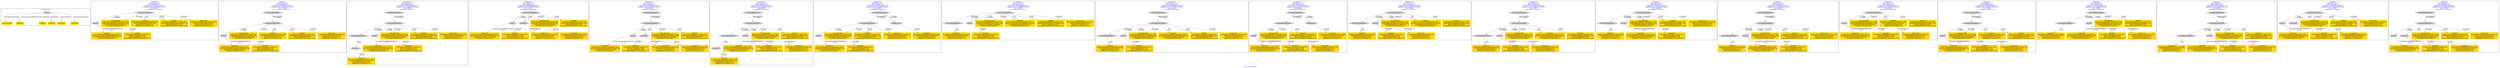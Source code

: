 digraph n0 {
fontcolor="blue"
remincross="true"
label="s11-s-19-artists.json"
subgraph cluster_0 {
label="1-correct model"
n2[style="filled",color="white",fillcolor="lightgray",label="Person1"];
n3[shape="plaintext",style="filled",fillcolor="gold",label="long_biography"];
n4[shape="plaintext",style="filled",fillcolor="gold",label="nationality"];
n5[shape="plaintext",style="filled",fillcolor="gold",label="birthDate"];
n6[shape="plaintext",style="filled",fillcolor="gold",label="deathDate"];
n7[shape="plaintext",style="filled",fillcolor="gold",label="artist_name"];
n8[shape="plaintext",style="filled",fillcolor="gold",label="occupation"];
}
subgraph cluster_1 {
label="candidate 0\nlink coherence:1.0\nnode coherence:1.0\nconfidence:0.4159062472749713\nmapping score:0.5830798602027681\ncost:6.99997\n-precision:0.14-recall:0.17"
n10[style="filled",color="white",fillcolor="lightgray",label="CulturalHeritageObject1"];
n11[style="filled",color="white",fillcolor="lightgray",label="Person1"];
n12[shape="plaintext",style="filled",fillcolor="gold",label="nationality\n[CulturalHeritageObject,description,0.505]\n[Person,countryAssociatedWithThePerson,0.26]\n[CulturalHeritageObject,title,0.194]\n[Document,classLink,0.041]"];
n13[shape="plaintext",style="filled",fillcolor="gold",label="deathDate\n[CulturalHeritageObject,created,0.412]\n[Person,dateOfBirth,0.316]\n[Person,dateOfDeath,0.196]\n[CulturalHeritageObject,provenance,0.075]"];
n14[shape="plaintext",style="filled",fillcolor="gold",label="long_biography\n[CulturalHeritageObject,description,0.705]\n[CulturalHeritageObject,provenance,0.164]\n[CulturalHeritageObject,title,0.069]\n[Document,classLink,0.063]"];
n15[shape="plaintext",style="filled",fillcolor="gold",label="occupation\n[CulturalHeritageObject,description,0.499]\n[CulturalHeritageObject,title,0.202]\n[Document,classLink,0.158]\n[WebResource,classLink,0.14]"];
n16[shape="plaintext",style="filled",fillcolor="gold",label="birthDate\n[CulturalHeritageObject,created,0.709]\n[CulturalHeritageObject,description,0.129]\n[Person,dateOfBirth,0.106]\n[CulturalHeritageObject,provenance,0.056]"];
n17[shape="plaintext",style="filled",fillcolor="gold",label="artist_name\n[CulturalHeritageObject,provenance,0.302]\n[Person,nameOfThePerson,0.29]\n[Document,classLink,0.267]\n[WebResource,classLink,0.141]"];
}
subgraph cluster_2 {
label="candidate 1\nlink coherence:1.0\nnode coherence:1.0\nconfidence:0.4159062472749713\nmapping score:0.5830798602027681\ncost:7.99996\n-precision:0.12-recall:0.17"
n19[style="filled",color="white",fillcolor="lightgray",label="CulturalHeritageObject1"];
n20[style="filled",color="white",fillcolor="lightgray",label="Person1"];
n21[style="filled",color="white",fillcolor="lightgray",label="EuropeanaAggregation1"];
n22[shape="plaintext",style="filled",fillcolor="gold",label="nationality\n[CulturalHeritageObject,description,0.505]\n[Person,countryAssociatedWithThePerson,0.26]\n[CulturalHeritageObject,title,0.194]\n[Document,classLink,0.041]"];
n23[shape="plaintext",style="filled",fillcolor="gold",label="deathDate\n[CulturalHeritageObject,created,0.412]\n[Person,dateOfBirth,0.316]\n[Person,dateOfDeath,0.196]\n[CulturalHeritageObject,provenance,0.075]"];
n24[shape="plaintext",style="filled",fillcolor="gold",label="long_biography\n[CulturalHeritageObject,description,0.705]\n[CulturalHeritageObject,provenance,0.164]\n[CulturalHeritageObject,title,0.069]\n[Document,classLink,0.063]"];
n25[shape="plaintext",style="filled",fillcolor="gold",label="occupation\n[CulturalHeritageObject,description,0.499]\n[CulturalHeritageObject,title,0.202]\n[Document,classLink,0.158]\n[WebResource,classLink,0.14]"];
n26[shape="plaintext",style="filled",fillcolor="gold",label="birthDate\n[CulturalHeritageObject,created,0.709]\n[CulturalHeritageObject,description,0.129]\n[Person,dateOfBirth,0.106]\n[CulturalHeritageObject,provenance,0.056]"];
n27[shape="plaintext",style="filled",fillcolor="gold",label="artist_name\n[CulturalHeritageObject,provenance,0.302]\n[Person,nameOfThePerson,0.29]\n[Document,classLink,0.267]\n[WebResource,classLink,0.141]"];
}
subgraph cluster_3 {
label="candidate 10\nlink coherence:1.0\nnode coherence:1.0\nconfidence:0.4085898788595567\nmapping score:0.5528632929531856\ncost:9.99995\n-precision:0.1-recall:0.17"
n29[style="filled",color="white",fillcolor="lightgray",label="CulturalHeritageObject1"];
n30[style="filled",color="white",fillcolor="lightgray",label="CulturalHeritageObject2"];
n31[style="filled",color="white",fillcolor="lightgray",label="Person1"];
n32[style="filled",color="white",fillcolor="lightgray",label="Document2"];
n33[style="filled",color="white",fillcolor="lightgray",label="EuropeanaAggregation1"];
n34[shape="plaintext",style="filled",fillcolor="gold",label="nationality\n[CulturalHeritageObject,description,0.505]\n[Person,countryAssociatedWithThePerson,0.26]\n[CulturalHeritageObject,title,0.194]\n[Document,classLink,0.041]"];
n35[shape="plaintext",style="filled",fillcolor="gold",label="deathDate\n[CulturalHeritageObject,created,0.412]\n[Person,dateOfBirth,0.316]\n[Person,dateOfDeath,0.196]\n[CulturalHeritageObject,provenance,0.075]"];
n36[shape="plaintext",style="filled",fillcolor="gold",label="occupation\n[CulturalHeritageObject,description,0.499]\n[CulturalHeritageObject,title,0.202]\n[Document,classLink,0.158]\n[WebResource,classLink,0.14]"];
n37[shape="plaintext",style="filled",fillcolor="gold",label="long_biography\n[CulturalHeritageObject,description,0.705]\n[CulturalHeritageObject,provenance,0.164]\n[CulturalHeritageObject,title,0.069]\n[Document,classLink,0.063]"];
n38[shape="plaintext",style="filled",fillcolor="gold",label="birthDate\n[CulturalHeritageObject,created,0.709]\n[CulturalHeritageObject,description,0.129]\n[Person,dateOfBirth,0.106]\n[CulturalHeritageObject,provenance,0.056]"];
n39[shape="plaintext",style="filled",fillcolor="gold",label="artist_name\n[CulturalHeritageObject,provenance,0.302]\n[Person,nameOfThePerson,0.29]\n[Document,classLink,0.267]\n[WebResource,classLink,0.141]"];
}
subgraph cluster_4 {
label="candidate 11\nlink coherence:1.0\nnode coherence:1.0\nconfidence:0.4064996415403575\nmapping score:0.5521665471801191\ncost:7.99997\n-precision:0.25-recall:0.33"
n41[style="filled",color="white",fillcolor="lightgray",label="CulturalHeritageObject1"];
n42[style="filled",color="white",fillcolor="lightgray",label="Person1"];
n43[style="filled",color="white",fillcolor="lightgray",label="Document1"];
n44[shape="plaintext",style="filled",fillcolor="gold",label="nationality\n[CulturalHeritageObject,description,0.505]\n[Person,countryAssociatedWithThePerson,0.26]\n[CulturalHeritageObject,title,0.194]\n[Document,classLink,0.041]"];
n45[shape="plaintext",style="filled",fillcolor="gold",label="deathDate\n[CulturalHeritageObject,created,0.412]\n[Person,dateOfBirth,0.316]\n[Person,dateOfDeath,0.196]\n[CulturalHeritageObject,provenance,0.075]"];
n46[shape="plaintext",style="filled",fillcolor="gold",label="long_biography\n[CulturalHeritageObject,description,0.705]\n[CulturalHeritageObject,provenance,0.164]\n[CulturalHeritageObject,title,0.069]\n[Document,classLink,0.063]"];
n47[shape="plaintext",style="filled",fillcolor="gold",label="artist_name\n[CulturalHeritageObject,provenance,0.302]\n[Person,nameOfThePerson,0.29]\n[Document,classLink,0.267]\n[WebResource,classLink,0.141]"];
n48[shape="plaintext",style="filled",fillcolor="gold",label="birthDate\n[CulturalHeritageObject,created,0.709]\n[CulturalHeritageObject,description,0.129]\n[Person,dateOfBirth,0.106]\n[CulturalHeritageObject,provenance,0.056]"];
n49[shape="plaintext",style="filled",fillcolor="gold",label="occupation\n[CulturalHeritageObject,description,0.499]\n[CulturalHeritageObject,title,0.202]\n[Document,classLink,0.158]\n[WebResource,classLink,0.14]"];
}
subgraph cluster_5 {
label="candidate 12\nlink coherence:1.0\nnode coherence:1.0\nconfidence:0.4064996415403575\nmapping score:0.5521665471801191\ncost:8.99996\n-precision:0.22-recall:0.33"
n51[style="filled",color="white",fillcolor="lightgray",label="CulturalHeritageObject1"];
n52[style="filled",color="white",fillcolor="lightgray",label="Person1"];
n53[style="filled",color="white",fillcolor="lightgray",label="Document1"];
n54[style="filled",color="white",fillcolor="lightgray",label="EuropeanaAggregation1"];
n55[shape="plaintext",style="filled",fillcolor="gold",label="nationality\n[CulturalHeritageObject,description,0.505]\n[Person,countryAssociatedWithThePerson,0.26]\n[CulturalHeritageObject,title,0.194]\n[Document,classLink,0.041]"];
n56[shape="plaintext",style="filled",fillcolor="gold",label="deathDate\n[CulturalHeritageObject,created,0.412]\n[Person,dateOfBirth,0.316]\n[Person,dateOfDeath,0.196]\n[CulturalHeritageObject,provenance,0.075]"];
n57[shape="plaintext",style="filled",fillcolor="gold",label="long_biography\n[CulturalHeritageObject,description,0.705]\n[CulturalHeritageObject,provenance,0.164]\n[CulturalHeritageObject,title,0.069]\n[Document,classLink,0.063]"];
n58[shape="plaintext",style="filled",fillcolor="gold",label="artist_name\n[CulturalHeritageObject,provenance,0.302]\n[Person,nameOfThePerson,0.29]\n[Document,classLink,0.267]\n[WebResource,classLink,0.141]"];
n59[shape="plaintext",style="filled",fillcolor="gold",label="birthDate\n[CulturalHeritageObject,created,0.709]\n[CulturalHeritageObject,description,0.129]\n[Person,dateOfBirth,0.106]\n[CulturalHeritageObject,provenance,0.056]"];
n60[shape="plaintext",style="filled",fillcolor="gold",label="occupation\n[CulturalHeritageObject,description,0.499]\n[CulturalHeritageObject,title,0.202]\n[Document,classLink,0.158]\n[WebResource,classLink,0.14]"];
}
subgraph cluster_6 {
label="candidate 13\nlink coherence:1.0\nnode coherence:1.0\nconfidence:0.4064996415403575\nmapping score:0.5521665471801191\ncost:9.99995\n-precision:0.2-recall:0.33"
n62[style="filled",color="white",fillcolor="lightgray",label="CulturalHeritageObject1"];
n63[style="filled",color="white",fillcolor="lightgray",label="CulturalHeritageObject2"];
n64[style="filled",color="white",fillcolor="lightgray",label="Person1"];
n65[style="filled",color="white",fillcolor="lightgray",label="Document2"];
n66[style="filled",color="white",fillcolor="lightgray",label="EuropeanaAggregation1"];
n67[shape="plaintext",style="filled",fillcolor="gold",label="nationality\n[CulturalHeritageObject,description,0.505]\n[Person,countryAssociatedWithThePerson,0.26]\n[CulturalHeritageObject,title,0.194]\n[Document,classLink,0.041]"];
n68[shape="plaintext",style="filled",fillcolor="gold",label="deathDate\n[CulturalHeritageObject,created,0.412]\n[Person,dateOfBirth,0.316]\n[Person,dateOfDeath,0.196]\n[CulturalHeritageObject,provenance,0.075]"];
n69[shape="plaintext",style="filled",fillcolor="gold",label="occupation\n[CulturalHeritageObject,description,0.499]\n[CulturalHeritageObject,title,0.202]\n[Document,classLink,0.158]\n[WebResource,classLink,0.14]"];
n70[shape="plaintext",style="filled",fillcolor="gold",label="long_biography\n[CulturalHeritageObject,description,0.705]\n[CulturalHeritageObject,provenance,0.164]\n[CulturalHeritageObject,title,0.069]\n[Document,classLink,0.063]"];
n71[shape="plaintext",style="filled",fillcolor="gold",label="artist_name\n[CulturalHeritageObject,provenance,0.302]\n[Person,nameOfThePerson,0.29]\n[Document,classLink,0.267]\n[WebResource,classLink,0.141]"];
n72[shape="plaintext",style="filled",fillcolor="gold",label="birthDate\n[CulturalHeritageObject,created,0.709]\n[CulturalHeritageObject,description,0.129]\n[Person,dateOfBirth,0.106]\n[CulturalHeritageObject,provenance,0.056]"];
}
subgraph cluster_7 {
label="candidate 14\nlink coherence:1.0\nnode coherence:1.0\nconfidence:0.40552612888162326\nmapping score:0.5518420429605411\ncost:8.99995\n-precision:0.11-recall:0.17"
n74[style="filled",color="white",fillcolor="lightgray",label="CulturalHeritageObject1"];
n75[style="filled",color="white",fillcolor="lightgray",label="Person1"];
n76[style="filled",color="white",fillcolor="lightgray",label="EuropeanaAggregation1"];
n77[style="filled",color="white",fillcolor="lightgray",label="WebResource1"];
n78[shape="plaintext",style="filled",fillcolor="gold",label="nationality\n[CulturalHeritageObject,description,0.505]\n[Person,countryAssociatedWithThePerson,0.26]\n[CulturalHeritageObject,title,0.194]\n[Document,classLink,0.041]"];
n79[shape="plaintext",style="filled",fillcolor="gold",label="deathDate\n[CulturalHeritageObject,created,0.412]\n[Person,dateOfBirth,0.316]\n[Person,dateOfDeath,0.196]\n[CulturalHeritageObject,provenance,0.075]"];
n80[shape="plaintext",style="filled",fillcolor="gold",label="long_biography\n[CulturalHeritageObject,description,0.705]\n[CulturalHeritageObject,provenance,0.164]\n[CulturalHeritageObject,title,0.069]\n[Document,classLink,0.063]"];
n81[shape="plaintext",style="filled",fillcolor="gold",label="birthDate\n[CulturalHeritageObject,created,0.709]\n[CulturalHeritageObject,description,0.129]\n[Person,dateOfBirth,0.106]\n[CulturalHeritageObject,provenance,0.056]"];
n82[shape="plaintext",style="filled",fillcolor="gold",label="artist_name\n[CulturalHeritageObject,provenance,0.302]\n[Person,nameOfThePerson,0.29]\n[Document,classLink,0.267]\n[WebResource,classLink,0.141]"];
n83[shape="plaintext",style="filled",fillcolor="gold",label="occupation\n[CulturalHeritageObject,description,0.499]\n[CulturalHeritageObject,title,0.202]\n[Document,classLink,0.158]\n[WebResource,classLink,0.14]"];
}
subgraph cluster_8 {
label="candidate 15\nlink coherence:1.0\nnode coherence:1.0\nconfidence:0.40479886965582185\nmapping score:0.5515996232186072\ncost:7.99996\n-precision:0.0-recall:0.0"
n85[style="filled",color="white",fillcolor="lightgray",label="CulturalHeritageObject1"];
n86[style="filled",color="white",fillcolor="lightgray",label="CulturalHeritageObject2"];
n87[style="filled",color="white",fillcolor="lightgray",label="Person1"];
n88[shape="plaintext",style="filled",fillcolor="gold",label="deathDate\n[CulturalHeritageObject,created,0.412]\n[Person,dateOfBirth,0.316]\n[Person,dateOfDeath,0.196]\n[CulturalHeritageObject,provenance,0.075]"];
n89[shape="plaintext",style="filled",fillcolor="gold",label="long_biography\n[CulturalHeritageObject,description,0.705]\n[CulturalHeritageObject,provenance,0.164]\n[CulturalHeritageObject,title,0.069]\n[Document,classLink,0.063]"];
n90[shape="plaintext",style="filled",fillcolor="gold",label="nationality\n[CulturalHeritageObject,description,0.505]\n[Person,countryAssociatedWithThePerson,0.26]\n[CulturalHeritageObject,title,0.194]\n[Document,classLink,0.041]"];
n91[shape="plaintext",style="filled",fillcolor="gold",label="occupation\n[CulturalHeritageObject,description,0.499]\n[CulturalHeritageObject,title,0.202]\n[Document,classLink,0.158]\n[WebResource,classLink,0.14]"];
n92[shape="plaintext",style="filled",fillcolor="gold",label="birthDate\n[CulturalHeritageObject,created,0.709]\n[CulturalHeritageObject,description,0.129]\n[Person,dateOfBirth,0.106]\n[CulturalHeritageObject,provenance,0.056]"];
n93[shape="plaintext",style="filled",fillcolor="gold",label="artist_name\n[CulturalHeritageObject,provenance,0.302]\n[Person,nameOfThePerson,0.29]\n[Document,classLink,0.267]\n[WebResource,classLink,0.141]"];
}
subgraph cluster_9 {
label="candidate 16\nlink coherence:1.0\nnode coherence:1.0\nconfidence:0.40479886965582185\nmapping score:0.5515996232186072\ncost:8.99995\n-precision:0.0-recall:0.0"
n95[style="filled",color="white",fillcolor="lightgray",label="CulturalHeritageObject1"];
n96[style="filled",color="white",fillcolor="lightgray",label="CulturalHeritageObject2"];
n97[style="filled",color="white",fillcolor="lightgray",label="Person1"];
n98[style="filled",color="white",fillcolor="lightgray",label="EuropeanaAggregation1"];
n99[shape="plaintext",style="filled",fillcolor="gold",label="deathDate\n[CulturalHeritageObject,created,0.412]\n[Person,dateOfBirth,0.316]\n[Person,dateOfDeath,0.196]\n[CulturalHeritageObject,provenance,0.075]"];
n100[shape="plaintext",style="filled",fillcolor="gold",label="long_biography\n[CulturalHeritageObject,description,0.705]\n[CulturalHeritageObject,provenance,0.164]\n[CulturalHeritageObject,title,0.069]\n[Document,classLink,0.063]"];
n101[shape="plaintext",style="filled",fillcolor="gold",label="nationality\n[CulturalHeritageObject,description,0.505]\n[Person,countryAssociatedWithThePerson,0.26]\n[CulturalHeritageObject,title,0.194]\n[Document,classLink,0.041]"];
n102[shape="plaintext",style="filled",fillcolor="gold",label="occupation\n[CulturalHeritageObject,description,0.499]\n[CulturalHeritageObject,title,0.202]\n[Document,classLink,0.158]\n[WebResource,classLink,0.14]"];
n103[shape="plaintext",style="filled",fillcolor="gold",label="birthDate\n[CulturalHeritageObject,created,0.709]\n[CulturalHeritageObject,description,0.129]\n[Person,dateOfBirth,0.106]\n[CulturalHeritageObject,provenance,0.056]"];
n104[shape="plaintext",style="filled",fillcolor="gold",label="artist_name\n[CulturalHeritageObject,provenance,0.302]\n[Person,nameOfThePerson,0.29]\n[Document,classLink,0.267]\n[WebResource,classLink,0.141]"];
}
subgraph cluster_10 {
label="candidate 17\nlink coherence:1.0\nnode coherence:1.0\nconfidence:0.4034358915624241\nmapping score:0.5511452971874747\ncost:8.99995\n-precision:0.22-recall:0.33"
n106[style="filled",color="white",fillcolor="lightgray",label="CulturalHeritageObject1"];
n107[style="filled",color="white",fillcolor="lightgray",label="Person1"];
n108[style="filled",color="white",fillcolor="lightgray",label="EuropeanaAggregation1"];
n109[style="filled",color="white",fillcolor="lightgray",label="WebResource1"];
n110[shape="plaintext",style="filled",fillcolor="gold",label="nationality\n[CulturalHeritageObject,description,0.505]\n[Person,countryAssociatedWithThePerson,0.26]\n[CulturalHeritageObject,title,0.194]\n[Document,classLink,0.041]"];
n111[shape="plaintext",style="filled",fillcolor="gold",label="deathDate\n[CulturalHeritageObject,created,0.412]\n[Person,dateOfBirth,0.316]\n[Person,dateOfDeath,0.196]\n[CulturalHeritageObject,provenance,0.075]"];
n112[shape="plaintext",style="filled",fillcolor="gold",label="long_biography\n[CulturalHeritageObject,description,0.705]\n[CulturalHeritageObject,provenance,0.164]\n[CulturalHeritageObject,title,0.069]\n[Document,classLink,0.063]"];
n113[shape="plaintext",style="filled",fillcolor="gold",label="artist_name\n[CulturalHeritageObject,provenance,0.302]\n[Person,nameOfThePerson,0.29]\n[Document,classLink,0.267]\n[WebResource,classLink,0.141]"];
n114[shape="plaintext",style="filled",fillcolor="gold",label="birthDate\n[CulturalHeritageObject,created,0.709]\n[CulturalHeritageObject,description,0.129]\n[Person,dateOfBirth,0.106]\n[CulturalHeritageObject,provenance,0.056]"];
n115[shape="plaintext",style="filled",fillcolor="gold",label="occupation\n[CulturalHeritageObject,description,0.499]\n[CulturalHeritageObject,title,0.202]\n[Document,classLink,0.158]\n[WebResource,classLink,0.14]"];
}
subgraph cluster_11 {
label="candidate 18\nlink coherence:1.0\nnode coherence:1.0\nconfidence:0.40270863233662263\nmapping score:0.5509028774455409\ncost:7.99996\n-precision:0.12-recall:0.17"
n117[style="filled",color="white",fillcolor="lightgray",label="CulturalHeritageObject1"];
n118[style="filled",color="white",fillcolor="lightgray",label="CulturalHeritageObject2"];
n119[style="filled",color="white",fillcolor="lightgray",label="Person1"];
n120[shape="plaintext",style="filled",fillcolor="gold",label="deathDate\n[CulturalHeritageObject,created,0.412]\n[Person,dateOfBirth,0.316]\n[Person,dateOfDeath,0.196]\n[CulturalHeritageObject,provenance,0.075]"];
n121[shape="plaintext",style="filled",fillcolor="gold",label="long_biography\n[CulturalHeritageObject,description,0.705]\n[CulturalHeritageObject,provenance,0.164]\n[CulturalHeritageObject,title,0.069]\n[Document,classLink,0.063]"];
n122[shape="plaintext",style="filled",fillcolor="gold",label="nationality\n[CulturalHeritageObject,description,0.505]\n[Person,countryAssociatedWithThePerson,0.26]\n[CulturalHeritageObject,title,0.194]\n[Document,classLink,0.041]"];
n123[shape="plaintext",style="filled",fillcolor="gold",label="occupation\n[CulturalHeritageObject,description,0.499]\n[CulturalHeritageObject,title,0.202]\n[Document,classLink,0.158]\n[WebResource,classLink,0.14]"];
n124[shape="plaintext",style="filled",fillcolor="gold",label="artist_name\n[CulturalHeritageObject,provenance,0.302]\n[Person,nameOfThePerson,0.29]\n[Document,classLink,0.267]\n[WebResource,classLink,0.141]"];
n125[shape="plaintext",style="filled",fillcolor="gold",label="birthDate\n[CulturalHeritageObject,created,0.709]\n[CulturalHeritageObject,description,0.129]\n[Person,dateOfBirth,0.106]\n[CulturalHeritageObject,provenance,0.056]"];
}
subgraph cluster_12 {
label="candidate 19\nlink coherence:1.0\nnode coherence:1.0\nconfidence:0.40270863233662263\nmapping score:0.5509028774455409\ncost:8.99995\n-precision:0.11-recall:0.17"
n127[style="filled",color="white",fillcolor="lightgray",label="CulturalHeritageObject1"];
n128[style="filled",color="white",fillcolor="lightgray",label="CulturalHeritageObject2"];
n129[style="filled",color="white",fillcolor="lightgray",label="Person1"];
n130[style="filled",color="white",fillcolor="lightgray",label="EuropeanaAggregation1"];
n131[shape="plaintext",style="filled",fillcolor="gold",label="deathDate\n[CulturalHeritageObject,created,0.412]\n[Person,dateOfBirth,0.316]\n[Person,dateOfDeath,0.196]\n[CulturalHeritageObject,provenance,0.075]"];
n132[shape="plaintext",style="filled",fillcolor="gold",label="long_biography\n[CulturalHeritageObject,description,0.705]\n[CulturalHeritageObject,provenance,0.164]\n[CulturalHeritageObject,title,0.069]\n[Document,classLink,0.063]"];
n133[shape="plaintext",style="filled",fillcolor="gold",label="nationality\n[CulturalHeritageObject,description,0.505]\n[Person,countryAssociatedWithThePerson,0.26]\n[CulturalHeritageObject,title,0.194]\n[Document,classLink,0.041]"];
n134[shape="plaintext",style="filled",fillcolor="gold",label="occupation\n[CulturalHeritageObject,description,0.499]\n[CulturalHeritageObject,title,0.202]\n[Document,classLink,0.158]\n[WebResource,classLink,0.14]"];
n135[shape="plaintext",style="filled",fillcolor="gold",label="artist_name\n[CulturalHeritageObject,provenance,0.302]\n[Person,nameOfThePerson,0.29]\n[Document,classLink,0.267]\n[WebResource,classLink,0.141]"];
n136[shape="plaintext",style="filled",fillcolor="gold",label="birthDate\n[CulturalHeritageObject,created,0.709]\n[CulturalHeritageObject,description,0.129]\n[Person,dateOfBirth,0.106]\n[CulturalHeritageObject,provenance,0.056]"];
}
subgraph cluster_13 {
label="candidate 2\nlink coherence:1.0\nnode coherence:1.0\nconfidence:0.4159062472749713\nmapping score:0.5553020824249905\ncost:7.99996\n-precision:0.12-recall:0.17"
n138[style="filled",color="white",fillcolor="lightgray",label="CulturalHeritageObject1"];
n139[style="filled",color="white",fillcolor="lightgray",label="CulturalHeritageObject2"];
n140[style="filled",color="white",fillcolor="lightgray",label="Person1"];
n141[shape="plaintext",style="filled",fillcolor="gold",label="nationality\n[CulturalHeritageObject,description,0.505]\n[Person,countryAssociatedWithThePerson,0.26]\n[CulturalHeritageObject,title,0.194]\n[Document,classLink,0.041]"];
n142[shape="plaintext",style="filled",fillcolor="gold",label="deathDate\n[CulturalHeritageObject,created,0.412]\n[Person,dateOfBirth,0.316]\n[Person,dateOfDeath,0.196]\n[CulturalHeritageObject,provenance,0.075]"];
n143[shape="plaintext",style="filled",fillcolor="gold",label="long_biography\n[CulturalHeritageObject,description,0.705]\n[CulturalHeritageObject,provenance,0.164]\n[CulturalHeritageObject,title,0.069]\n[Document,classLink,0.063]"];
n144[shape="plaintext",style="filled",fillcolor="gold",label="occupation\n[CulturalHeritageObject,description,0.499]\n[CulturalHeritageObject,title,0.202]\n[Document,classLink,0.158]\n[WebResource,classLink,0.14]"];
n145[shape="plaintext",style="filled",fillcolor="gold",label="birthDate\n[CulturalHeritageObject,created,0.709]\n[CulturalHeritageObject,description,0.129]\n[Person,dateOfBirth,0.106]\n[CulturalHeritageObject,provenance,0.056]"];
n146[shape="plaintext",style="filled",fillcolor="gold",label="artist_name\n[CulturalHeritageObject,provenance,0.302]\n[Person,nameOfThePerson,0.29]\n[Document,classLink,0.267]\n[WebResource,classLink,0.141]"];
}
subgraph cluster_14 {
label="candidate 3\nlink coherence:1.0\nnode coherence:1.0\nconfidence:0.4159062472749713\nmapping score:0.5553020824249905\ncost:8.99995\n-precision:0.11-recall:0.17"
n148[style="filled",color="white",fillcolor="lightgray",label="CulturalHeritageObject1"];
n149[style="filled",color="white",fillcolor="lightgray",label="CulturalHeritageObject2"];
n150[style="filled",color="white",fillcolor="lightgray",label="Person1"];
n151[style="filled",color="white",fillcolor="lightgray",label="EuropeanaAggregation1"];
n152[shape="plaintext",style="filled",fillcolor="gold",label="nationality\n[CulturalHeritageObject,description,0.505]\n[Person,countryAssociatedWithThePerson,0.26]\n[CulturalHeritageObject,title,0.194]\n[Document,classLink,0.041]"];
n153[shape="plaintext",style="filled",fillcolor="gold",label="deathDate\n[CulturalHeritageObject,created,0.412]\n[Person,dateOfBirth,0.316]\n[Person,dateOfDeath,0.196]\n[CulturalHeritageObject,provenance,0.075]"];
n154[shape="plaintext",style="filled",fillcolor="gold",label="long_biography\n[CulturalHeritageObject,description,0.705]\n[CulturalHeritageObject,provenance,0.164]\n[CulturalHeritageObject,title,0.069]\n[Document,classLink,0.063]"];
n155[shape="plaintext",style="filled",fillcolor="gold",label="occupation\n[CulturalHeritageObject,description,0.499]\n[CulturalHeritageObject,title,0.202]\n[Document,classLink,0.158]\n[WebResource,classLink,0.14]"];
n156[shape="plaintext",style="filled",fillcolor="gold",label="birthDate\n[CulturalHeritageObject,created,0.709]\n[CulturalHeritageObject,description,0.129]\n[Person,dateOfBirth,0.106]\n[CulturalHeritageObject,provenance,0.056]"];
n157[shape="plaintext",style="filled",fillcolor="gold",label="artist_name\n[CulturalHeritageObject,provenance,0.302]\n[Person,nameOfThePerson,0.29]\n[Document,classLink,0.267]\n[WebResource,classLink,0.141]"];
}
subgraph cluster_15 {
label="candidate 4\nlink coherence:1.0\nnode coherence:1.0\nconfidence:0.4138160099557721\nmapping score:0.5823831144297018\ncost:6.99997\n-precision:0.29-recall:0.33"
n159[style="filled",color="white",fillcolor="lightgray",label="CulturalHeritageObject1"];
n160[style="filled",color="white",fillcolor="lightgray",label="Person1"];
n161[shape="plaintext",style="filled",fillcolor="gold",label="nationality\n[CulturalHeritageObject,description,0.505]\n[Person,countryAssociatedWithThePerson,0.26]\n[CulturalHeritageObject,title,0.194]\n[Document,classLink,0.041]"];
n162[shape="plaintext",style="filled",fillcolor="gold",label="deathDate\n[CulturalHeritageObject,created,0.412]\n[Person,dateOfBirth,0.316]\n[Person,dateOfDeath,0.196]\n[CulturalHeritageObject,provenance,0.075]"];
n163[shape="plaintext",style="filled",fillcolor="gold",label="long_biography\n[CulturalHeritageObject,description,0.705]\n[CulturalHeritageObject,provenance,0.164]\n[CulturalHeritageObject,title,0.069]\n[Document,classLink,0.063]"];
n164[shape="plaintext",style="filled",fillcolor="gold",label="occupation\n[CulturalHeritageObject,description,0.499]\n[CulturalHeritageObject,title,0.202]\n[Document,classLink,0.158]\n[WebResource,classLink,0.14]"];
n165[shape="plaintext",style="filled",fillcolor="gold",label="artist_name\n[CulturalHeritageObject,provenance,0.302]\n[Person,nameOfThePerson,0.29]\n[Document,classLink,0.267]\n[WebResource,classLink,0.141]"];
n166[shape="plaintext",style="filled",fillcolor="gold",label="birthDate\n[CulturalHeritageObject,created,0.709]\n[CulturalHeritageObject,description,0.129]\n[Person,dateOfBirth,0.106]\n[CulturalHeritageObject,provenance,0.056]"];
}
subgraph cluster_16 {
label="candidate 5\nlink coherence:1.0\nnode coherence:1.0\nconfidence:0.4138160099557721\nmapping score:0.5823831144297018\ncost:7.99996\n-precision:0.25-recall:0.33"
n168[style="filled",color="white",fillcolor="lightgray",label="CulturalHeritageObject1"];
n169[style="filled",color="white",fillcolor="lightgray",label="Person1"];
n170[style="filled",color="white",fillcolor="lightgray",label="EuropeanaAggregation1"];
n171[shape="plaintext",style="filled",fillcolor="gold",label="nationality\n[CulturalHeritageObject,description,0.505]\n[Person,countryAssociatedWithThePerson,0.26]\n[CulturalHeritageObject,title,0.194]\n[Document,classLink,0.041]"];
n172[shape="plaintext",style="filled",fillcolor="gold",label="deathDate\n[CulturalHeritageObject,created,0.412]\n[Person,dateOfBirth,0.316]\n[Person,dateOfDeath,0.196]\n[CulturalHeritageObject,provenance,0.075]"];
n173[shape="plaintext",style="filled",fillcolor="gold",label="long_biography\n[CulturalHeritageObject,description,0.705]\n[CulturalHeritageObject,provenance,0.164]\n[CulturalHeritageObject,title,0.069]\n[Document,classLink,0.063]"];
n174[shape="plaintext",style="filled",fillcolor="gold",label="occupation\n[CulturalHeritageObject,description,0.499]\n[CulturalHeritageObject,title,0.202]\n[Document,classLink,0.158]\n[WebResource,classLink,0.14]"];
n175[shape="plaintext",style="filled",fillcolor="gold",label="artist_name\n[CulturalHeritageObject,provenance,0.302]\n[Person,nameOfThePerson,0.29]\n[Document,classLink,0.267]\n[WebResource,classLink,0.141]"];
n176[shape="plaintext",style="filled",fillcolor="gold",label="birthDate\n[CulturalHeritageObject,created,0.709]\n[CulturalHeritageObject,description,0.129]\n[Person,dateOfBirth,0.106]\n[CulturalHeritageObject,provenance,0.056]"];
}
subgraph cluster_17 {
label="candidate 6\nlink coherence:1.0\nnode coherence:1.0\nconfidence:0.4138160099557721\nmapping score:0.554605336651924\ncost:7.99996\n-precision:0.25-recall:0.33"
n178[style="filled",color="white",fillcolor="lightgray",label="CulturalHeritageObject1"];
n179[style="filled",color="white",fillcolor="lightgray",label="CulturalHeritageObject2"];
n180[style="filled",color="white",fillcolor="lightgray",label="Person1"];
n181[shape="plaintext",style="filled",fillcolor="gold",label="nationality\n[CulturalHeritageObject,description,0.505]\n[Person,countryAssociatedWithThePerson,0.26]\n[CulturalHeritageObject,title,0.194]\n[Document,classLink,0.041]"];
n182[shape="plaintext",style="filled",fillcolor="gold",label="deathDate\n[CulturalHeritageObject,created,0.412]\n[Person,dateOfBirth,0.316]\n[Person,dateOfDeath,0.196]\n[CulturalHeritageObject,provenance,0.075]"];
n183[shape="plaintext",style="filled",fillcolor="gold",label="long_biography\n[CulturalHeritageObject,description,0.705]\n[CulturalHeritageObject,provenance,0.164]\n[CulturalHeritageObject,title,0.069]\n[Document,classLink,0.063]"];
n184[shape="plaintext",style="filled",fillcolor="gold",label="occupation\n[CulturalHeritageObject,description,0.499]\n[CulturalHeritageObject,title,0.202]\n[Document,classLink,0.158]\n[WebResource,classLink,0.14]"];
n185[shape="plaintext",style="filled",fillcolor="gold",label="artist_name\n[CulturalHeritageObject,provenance,0.302]\n[Person,nameOfThePerson,0.29]\n[Document,classLink,0.267]\n[WebResource,classLink,0.141]"];
n186[shape="plaintext",style="filled",fillcolor="gold",label="birthDate\n[CulturalHeritageObject,created,0.709]\n[CulturalHeritageObject,description,0.129]\n[Person,dateOfBirth,0.106]\n[CulturalHeritageObject,provenance,0.056]"];
}
subgraph cluster_18 {
label="candidate 7\nlink coherence:1.0\nnode coherence:1.0\nconfidence:0.4138160099557721\nmapping score:0.554605336651924\ncost:8.99995\n-precision:0.22-recall:0.33"
n188[style="filled",color="white",fillcolor="lightgray",label="CulturalHeritageObject1"];
n189[style="filled",color="white",fillcolor="lightgray",label="CulturalHeritageObject2"];
n190[style="filled",color="white",fillcolor="lightgray",label="Person1"];
n191[style="filled",color="white",fillcolor="lightgray",label="EuropeanaAggregation1"];
n192[shape="plaintext",style="filled",fillcolor="gold",label="nationality\n[CulturalHeritageObject,description,0.505]\n[Person,countryAssociatedWithThePerson,0.26]\n[CulturalHeritageObject,title,0.194]\n[Document,classLink,0.041]"];
n193[shape="plaintext",style="filled",fillcolor="gold",label="deathDate\n[CulturalHeritageObject,created,0.412]\n[Person,dateOfBirth,0.316]\n[Person,dateOfDeath,0.196]\n[CulturalHeritageObject,provenance,0.075]"];
n194[shape="plaintext",style="filled",fillcolor="gold",label="long_biography\n[CulturalHeritageObject,description,0.705]\n[CulturalHeritageObject,provenance,0.164]\n[CulturalHeritageObject,title,0.069]\n[Document,classLink,0.063]"];
n195[shape="plaintext",style="filled",fillcolor="gold",label="occupation\n[CulturalHeritageObject,description,0.499]\n[CulturalHeritageObject,title,0.202]\n[Document,classLink,0.158]\n[WebResource,classLink,0.14]"];
n196[shape="plaintext",style="filled",fillcolor="gold",label="artist_name\n[CulturalHeritageObject,provenance,0.302]\n[Person,nameOfThePerson,0.29]\n[Document,classLink,0.267]\n[WebResource,classLink,0.141]"];
n197[shape="plaintext",style="filled",fillcolor="gold",label="birthDate\n[CulturalHeritageObject,created,0.709]\n[CulturalHeritageObject,description,0.129]\n[Person,dateOfBirth,0.106]\n[CulturalHeritageObject,provenance,0.056]"];
}
subgraph cluster_19 {
label="candidate 8\nlink coherence:1.0\nnode coherence:1.0\nconfidence:0.4085898788595567\nmapping score:0.5528632929531856\ncost:7.99997\n-precision:0.12-recall:0.17"
n199[style="filled",color="white",fillcolor="lightgray",label="CulturalHeritageObject1"];
n200[style="filled",color="white",fillcolor="lightgray",label="Person1"];
n201[style="filled",color="white",fillcolor="lightgray",label="Document1"];
n202[shape="plaintext",style="filled",fillcolor="gold",label="nationality\n[CulturalHeritageObject,description,0.505]\n[Person,countryAssociatedWithThePerson,0.26]\n[CulturalHeritageObject,title,0.194]\n[Document,classLink,0.041]"];
n203[shape="plaintext",style="filled",fillcolor="gold",label="deathDate\n[CulturalHeritageObject,created,0.412]\n[Person,dateOfBirth,0.316]\n[Person,dateOfDeath,0.196]\n[CulturalHeritageObject,provenance,0.075]"];
n204[shape="plaintext",style="filled",fillcolor="gold",label="long_biography\n[CulturalHeritageObject,description,0.705]\n[CulturalHeritageObject,provenance,0.164]\n[CulturalHeritageObject,title,0.069]\n[Document,classLink,0.063]"];
n205[shape="plaintext",style="filled",fillcolor="gold",label="birthDate\n[CulturalHeritageObject,created,0.709]\n[CulturalHeritageObject,description,0.129]\n[Person,dateOfBirth,0.106]\n[CulturalHeritageObject,provenance,0.056]"];
n206[shape="plaintext",style="filled",fillcolor="gold",label="artist_name\n[CulturalHeritageObject,provenance,0.302]\n[Person,nameOfThePerson,0.29]\n[Document,classLink,0.267]\n[WebResource,classLink,0.141]"];
n207[shape="plaintext",style="filled",fillcolor="gold",label="occupation\n[CulturalHeritageObject,description,0.499]\n[CulturalHeritageObject,title,0.202]\n[Document,classLink,0.158]\n[WebResource,classLink,0.14]"];
}
subgraph cluster_20 {
label="candidate 9\nlink coherence:1.0\nnode coherence:1.0\nconfidence:0.4085898788595567\nmapping score:0.5528632929531856\ncost:8.99996\n-precision:0.11-recall:0.17"
n209[style="filled",color="white",fillcolor="lightgray",label="CulturalHeritageObject1"];
n210[style="filled",color="white",fillcolor="lightgray",label="Person1"];
n211[style="filled",color="white",fillcolor="lightgray",label="Document1"];
n212[style="filled",color="white",fillcolor="lightgray",label="EuropeanaAggregation1"];
n213[shape="plaintext",style="filled",fillcolor="gold",label="nationality\n[CulturalHeritageObject,description,0.505]\n[Person,countryAssociatedWithThePerson,0.26]\n[CulturalHeritageObject,title,0.194]\n[Document,classLink,0.041]"];
n214[shape="plaintext",style="filled",fillcolor="gold",label="deathDate\n[CulturalHeritageObject,created,0.412]\n[Person,dateOfBirth,0.316]\n[Person,dateOfDeath,0.196]\n[CulturalHeritageObject,provenance,0.075]"];
n215[shape="plaintext",style="filled",fillcolor="gold",label="long_biography\n[CulturalHeritageObject,description,0.705]\n[CulturalHeritageObject,provenance,0.164]\n[CulturalHeritageObject,title,0.069]\n[Document,classLink,0.063]"];
n216[shape="plaintext",style="filled",fillcolor="gold",label="birthDate\n[CulturalHeritageObject,created,0.709]\n[CulturalHeritageObject,description,0.129]\n[Person,dateOfBirth,0.106]\n[CulturalHeritageObject,provenance,0.056]"];
n217[shape="plaintext",style="filled",fillcolor="gold",label="artist_name\n[CulturalHeritageObject,provenance,0.302]\n[Person,nameOfThePerson,0.29]\n[Document,classLink,0.267]\n[WebResource,classLink,0.141]"];
n218[shape="plaintext",style="filled",fillcolor="gold",label="occupation\n[CulturalHeritageObject,description,0.499]\n[CulturalHeritageObject,title,0.202]\n[Document,classLink,0.158]\n[WebResource,classLink,0.14]"];
}
n2 -> n3[color="brown",fontcolor="black",label="biographicalInformation"]
n2 -> n4[color="brown",fontcolor="black",label="countryAssociatedWithThePerson"]
n2 -> n5[color="brown",fontcolor="black",label="dateOfBirth"]
n2 -> n6[color="brown",fontcolor="black",label="dateOfDeath"]
n2 -> n7[color="brown",fontcolor="black",label="nameOfThePerson"]
n2 -> n8[color="brown",fontcolor="black",label="professionOrOccupation"]
n10 -> n11[color="brown",fontcolor="black",label="creator\nw=0.99997"]
n11 -> n12[color="brown",fontcolor="black",label="countryAssociatedWithThePerson\nw=1.0"]
n11 -> n13[color="brown",fontcolor="black",label="dateOfBirth\nw=1.0"]
n10 -> n14[color="brown",fontcolor="black",label="description\nw=1.0"]
n10 -> n15[color="brown",fontcolor="black",label="title\nw=1.0"]
n10 -> n16[color="brown",fontcolor="black",label="created\nw=1.0"]
n10 -> n17[color="brown",fontcolor="black",label="provenance\nw=1.0"]
n19 -> n20[color="brown",fontcolor="black",label="creator\nw=0.99997"]
n21 -> n19[color="brown",fontcolor="black",label="aggregatedCHO\nw=0.99999"]
n20 -> n22[color="brown",fontcolor="black",label="countryAssociatedWithThePerson\nw=1.0"]
n20 -> n23[color="brown",fontcolor="black",label="dateOfBirth\nw=1.0"]
n19 -> n24[color="brown",fontcolor="black",label="description\nw=1.0"]
n19 -> n25[color="brown",fontcolor="black",label="title\nw=1.0"]
n19 -> n26[color="brown",fontcolor="black",label="created\nw=1.0"]
n19 -> n27[color="brown",fontcolor="black",label="provenance\nw=1.0"]
n29 -> n30[color="brown",fontcolor="black",label="isRelatedTo\nw=0.99999"]
n29 -> n31[color="brown",fontcolor="black",label="creator\nw=0.99997"]
n30 -> n32[color="brown",fontcolor="black",label="page\nw=1.0"]
n33 -> n29[color="brown",fontcolor="black",label="aggregatedCHO\nw=0.99999"]
n31 -> n34[color="brown",fontcolor="black",label="countryAssociatedWithThePerson\nw=1.0"]
n31 -> n35[color="brown",fontcolor="black",label="dateOfBirth\nw=1.0"]
n32 -> n36[color="brown",fontcolor="black",label="classLink\nw=1.0"]
n29 -> n37[color="brown",fontcolor="black",label="description\nw=1.0"]
n29 -> n38[color="brown",fontcolor="black",label="created\nw=1.0"]
n29 -> n39[color="brown",fontcolor="black",label="provenance\nw=1.0"]
n41 -> n42[color="brown",fontcolor="black",label="creator\nw=0.99997"]
n41 -> n43[color="brown",fontcolor="black",label="page\nw=1.0"]
n42 -> n44[color="brown",fontcolor="black",label="countryAssociatedWithThePerson\nw=1.0"]
n42 -> n45[color="brown",fontcolor="black",label="dateOfBirth\nw=1.0"]
n41 -> n46[color="brown",fontcolor="black",label="description\nw=1.0"]
n42 -> n47[color="brown",fontcolor="black",label="nameOfThePerson\nw=1.0"]
n41 -> n48[color="brown",fontcolor="black",label="created\nw=1.0"]
n43 -> n49[color="brown",fontcolor="black",label="classLink\nw=1.0"]
n51 -> n52[color="brown",fontcolor="black",label="creator\nw=0.99997"]
n51 -> n53[color="brown",fontcolor="black",label="page\nw=1.0"]
n54 -> n51[color="brown",fontcolor="black",label="aggregatedCHO\nw=0.99999"]
n52 -> n55[color="brown",fontcolor="black",label="countryAssociatedWithThePerson\nw=1.0"]
n52 -> n56[color="brown",fontcolor="black",label="dateOfBirth\nw=1.0"]
n51 -> n57[color="brown",fontcolor="black",label="description\nw=1.0"]
n52 -> n58[color="brown",fontcolor="black",label="nameOfThePerson\nw=1.0"]
n51 -> n59[color="brown",fontcolor="black",label="created\nw=1.0"]
n53 -> n60[color="brown",fontcolor="black",label="classLink\nw=1.0"]
n62 -> n63[color="brown",fontcolor="black",label="isRelatedTo\nw=0.99999"]
n62 -> n64[color="brown",fontcolor="black",label="creator\nw=0.99997"]
n63 -> n65[color="brown",fontcolor="black",label="page\nw=1.0"]
n66 -> n62[color="brown",fontcolor="black",label="aggregatedCHO\nw=0.99999"]
n64 -> n67[color="brown",fontcolor="black",label="countryAssociatedWithThePerson\nw=1.0"]
n64 -> n68[color="brown",fontcolor="black",label="dateOfBirth\nw=1.0"]
n65 -> n69[color="brown",fontcolor="black",label="classLink\nw=1.0"]
n62 -> n70[color="brown",fontcolor="black",label="description\nw=1.0"]
n64 -> n71[color="brown",fontcolor="black",label="nameOfThePerson\nw=1.0"]
n62 -> n72[color="brown",fontcolor="black",label="created\nw=1.0"]
n74 -> n75[color="brown",fontcolor="black",label="creator\nw=0.99997"]
n76 -> n74[color="brown",fontcolor="black",label="aggregatedCHO\nw=0.99999"]
n76 -> n77[color="brown",fontcolor="black",label="hasView\nw=0.99999"]
n75 -> n78[color="brown",fontcolor="black",label="countryAssociatedWithThePerson\nw=1.0"]
n75 -> n79[color="brown",fontcolor="black",label="dateOfBirth\nw=1.0"]
n74 -> n80[color="brown",fontcolor="black",label="description\nw=1.0"]
n74 -> n81[color="brown",fontcolor="black",label="created\nw=1.0"]
n74 -> n82[color="brown",fontcolor="black",label="provenance\nw=1.0"]
n77 -> n83[color="brown",fontcolor="black",label="classLink\nw=1.0"]
n85 -> n86[color="brown",fontcolor="black",label="isRelatedTo\nw=0.99999"]
n85 -> n87[color="brown",fontcolor="black",label="creator\nw=0.99997"]
n87 -> n88[color="brown",fontcolor="black",label="dateOfBirth\nw=1.0"]
n85 -> n89[color="brown",fontcolor="black",label="description\nw=1.0"]
n85 -> n90[color="brown",fontcolor="black",label="title\nw=1.0"]
n86 -> n91[color="brown",fontcolor="black",label="title\nw=1.0"]
n85 -> n92[color="brown",fontcolor="black",label="created\nw=1.0"]
n85 -> n93[color="brown",fontcolor="black",label="provenance\nw=1.0"]
n95 -> n96[color="brown",fontcolor="black",label="isRelatedTo\nw=0.99999"]
n95 -> n97[color="brown",fontcolor="black",label="creator\nw=0.99997"]
n98 -> n95[color="brown",fontcolor="black",label="aggregatedCHO\nw=0.99999"]
n97 -> n99[color="brown",fontcolor="black",label="dateOfBirth\nw=1.0"]
n95 -> n100[color="brown",fontcolor="black",label="description\nw=1.0"]
n95 -> n101[color="brown",fontcolor="black",label="title\nw=1.0"]
n96 -> n102[color="brown",fontcolor="black",label="title\nw=1.0"]
n95 -> n103[color="brown",fontcolor="black",label="created\nw=1.0"]
n95 -> n104[color="brown",fontcolor="black",label="provenance\nw=1.0"]
n106 -> n107[color="brown",fontcolor="black",label="creator\nw=0.99997"]
n108 -> n106[color="brown",fontcolor="black",label="aggregatedCHO\nw=0.99999"]
n108 -> n109[color="brown",fontcolor="black",label="hasView\nw=0.99999"]
n107 -> n110[color="brown",fontcolor="black",label="countryAssociatedWithThePerson\nw=1.0"]
n107 -> n111[color="brown",fontcolor="black",label="dateOfBirth\nw=1.0"]
n106 -> n112[color="brown",fontcolor="black",label="description\nw=1.0"]
n107 -> n113[color="brown",fontcolor="black",label="nameOfThePerson\nw=1.0"]
n106 -> n114[color="brown",fontcolor="black",label="created\nw=1.0"]
n109 -> n115[color="brown",fontcolor="black",label="classLink\nw=1.0"]
n117 -> n118[color="brown",fontcolor="black",label="isRelatedTo\nw=0.99999"]
n117 -> n119[color="brown",fontcolor="black",label="creator\nw=0.99997"]
n119 -> n120[color="brown",fontcolor="black",label="dateOfBirth\nw=1.0"]
n117 -> n121[color="brown",fontcolor="black",label="description\nw=1.0"]
n117 -> n122[color="brown",fontcolor="black",label="title\nw=1.0"]
n118 -> n123[color="brown",fontcolor="black",label="title\nw=1.0"]
n119 -> n124[color="brown",fontcolor="black",label="nameOfThePerson\nw=1.0"]
n117 -> n125[color="brown",fontcolor="black",label="created\nw=1.0"]
n127 -> n128[color="brown",fontcolor="black",label="isRelatedTo\nw=0.99999"]
n127 -> n129[color="brown",fontcolor="black",label="creator\nw=0.99997"]
n130 -> n127[color="brown",fontcolor="black",label="aggregatedCHO\nw=0.99999"]
n129 -> n131[color="brown",fontcolor="black",label="dateOfBirth\nw=1.0"]
n127 -> n132[color="brown",fontcolor="black",label="description\nw=1.0"]
n127 -> n133[color="brown",fontcolor="black",label="title\nw=1.0"]
n128 -> n134[color="brown",fontcolor="black",label="title\nw=1.0"]
n129 -> n135[color="brown",fontcolor="black",label="nameOfThePerson\nw=1.0"]
n127 -> n136[color="brown",fontcolor="black",label="created\nw=1.0"]
n138 -> n139[color="brown",fontcolor="black",label="isRelatedTo\nw=0.99999"]
n138 -> n140[color="brown",fontcolor="black",label="creator\nw=0.99997"]
n140 -> n141[color="brown",fontcolor="black",label="countryAssociatedWithThePerson\nw=1.0"]
n140 -> n142[color="brown",fontcolor="black",label="dateOfBirth\nw=1.0"]
n138 -> n143[color="brown",fontcolor="black",label="description\nw=1.0"]
n139 -> n144[color="brown",fontcolor="black",label="title\nw=1.0"]
n138 -> n145[color="brown",fontcolor="black",label="created\nw=1.0"]
n138 -> n146[color="brown",fontcolor="black",label="provenance\nw=1.0"]
n148 -> n149[color="brown",fontcolor="black",label="isRelatedTo\nw=0.99999"]
n148 -> n150[color="brown",fontcolor="black",label="creator\nw=0.99997"]
n151 -> n148[color="brown",fontcolor="black",label="aggregatedCHO\nw=0.99999"]
n150 -> n152[color="brown",fontcolor="black",label="countryAssociatedWithThePerson\nw=1.0"]
n150 -> n153[color="brown",fontcolor="black",label="dateOfBirth\nw=1.0"]
n148 -> n154[color="brown",fontcolor="black",label="description\nw=1.0"]
n149 -> n155[color="brown",fontcolor="black",label="title\nw=1.0"]
n148 -> n156[color="brown",fontcolor="black",label="created\nw=1.0"]
n148 -> n157[color="brown",fontcolor="black",label="provenance\nw=1.0"]
n159 -> n160[color="brown",fontcolor="black",label="creator\nw=0.99997"]
n160 -> n161[color="brown",fontcolor="black",label="countryAssociatedWithThePerson\nw=1.0"]
n160 -> n162[color="brown",fontcolor="black",label="dateOfBirth\nw=1.0"]
n159 -> n163[color="brown",fontcolor="black",label="description\nw=1.0"]
n159 -> n164[color="brown",fontcolor="black",label="title\nw=1.0"]
n160 -> n165[color="brown",fontcolor="black",label="nameOfThePerson\nw=1.0"]
n159 -> n166[color="brown",fontcolor="black",label="created\nw=1.0"]
n168 -> n169[color="brown",fontcolor="black",label="creator\nw=0.99997"]
n170 -> n168[color="brown",fontcolor="black",label="aggregatedCHO\nw=0.99999"]
n169 -> n171[color="brown",fontcolor="black",label="countryAssociatedWithThePerson\nw=1.0"]
n169 -> n172[color="brown",fontcolor="black",label="dateOfBirth\nw=1.0"]
n168 -> n173[color="brown",fontcolor="black",label="description\nw=1.0"]
n168 -> n174[color="brown",fontcolor="black",label="title\nw=1.0"]
n169 -> n175[color="brown",fontcolor="black",label="nameOfThePerson\nw=1.0"]
n168 -> n176[color="brown",fontcolor="black",label="created\nw=1.0"]
n178 -> n179[color="brown",fontcolor="black",label="isRelatedTo\nw=0.99999"]
n178 -> n180[color="brown",fontcolor="black",label="creator\nw=0.99997"]
n180 -> n181[color="brown",fontcolor="black",label="countryAssociatedWithThePerson\nw=1.0"]
n180 -> n182[color="brown",fontcolor="black",label="dateOfBirth\nw=1.0"]
n178 -> n183[color="brown",fontcolor="black",label="description\nw=1.0"]
n179 -> n184[color="brown",fontcolor="black",label="title\nw=1.0"]
n180 -> n185[color="brown",fontcolor="black",label="nameOfThePerson\nw=1.0"]
n178 -> n186[color="brown",fontcolor="black",label="created\nw=1.0"]
n188 -> n189[color="brown",fontcolor="black",label="isRelatedTo\nw=0.99999"]
n188 -> n190[color="brown",fontcolor="black",label="creator\nw=0.99997"]
n191 -> n188[color="brown",fontcolor="black",label="aggregatedCHO\nw=0.99999"]
n190 -> n192[color="brown",fontcolor="black",label="countryAssociatedWithThePerson\nw=1.0"]
n190 -> n193[color="brown",fontcolor="black",label="dateOfBirth\nw=1.0"]
n188 -> n194[color="brown",fontcolor="black",label="description\nw=1.0"]
n189 -> n195[color="brown",fontcolor="black",label="title\nw=1.0"]
n190 -> n196[color="brown",fontcolor="black",label="nameOfThePerson\nw=1.0"]
n188 -> n197[color="brown",fontcolor="black",label="created\nw=1.0"]
n199 -> n200[color="brown",fontcolor="black",label="creator\nw=0.99997"]
n199 -> n201[color="brown",fontcolor="black",label="page\nw=1.0"]
n200 -> n202[color="brown",fontcolor="black",label="countryAssociatedWithThePerson\nw=1.0"]
n200 -> n203[color="brown",fontcolor="black",label="dateOfBirth\nw=1.0"]
n199 -> n204[color="brown",fontcolor="black",label="description\nw=1.0"]
n199 -> n205[color="brown",fontcolor="black",label="created\nw=1.0"]
n199 -> n206[color="brown",fontcolor="black",label="provenance\nw=1.0"]
n201 -> n207[color="brown",fontcolor="black",label="classLink\nw=1.0"]
n209 -> n210[color="brown",fontcolor="black",label="creator\nw=0.99997"]
n209 -> n211[color="brown",fontcolor="black",label="page\nw=1.0"]
n212 -> n209[color="brown",fontcolor="black",label="aggregatedCHO\nw=0.99999"]
n210 -> n213[color="brown",fontcolor="black",label="countryAssociatedWithThePerson\nw=1.0"]
n210 -> n214[color="brown",fontcolor="black",label="dateOfBirth\nw=1.0"]
n209 -> n215[color="brown",fontcolor="black",label="description\nw=1.0"]
n209 -> n216[color="brown",fontcolor="black",label="created\nw=1.0"]
n209 -> n217[color="brown",fontcolor="black",label="provenance\nw=1.0"]
n211 -> n218[color="brown",fontcolor="black",label="classLink\nw=1.0"]
}
